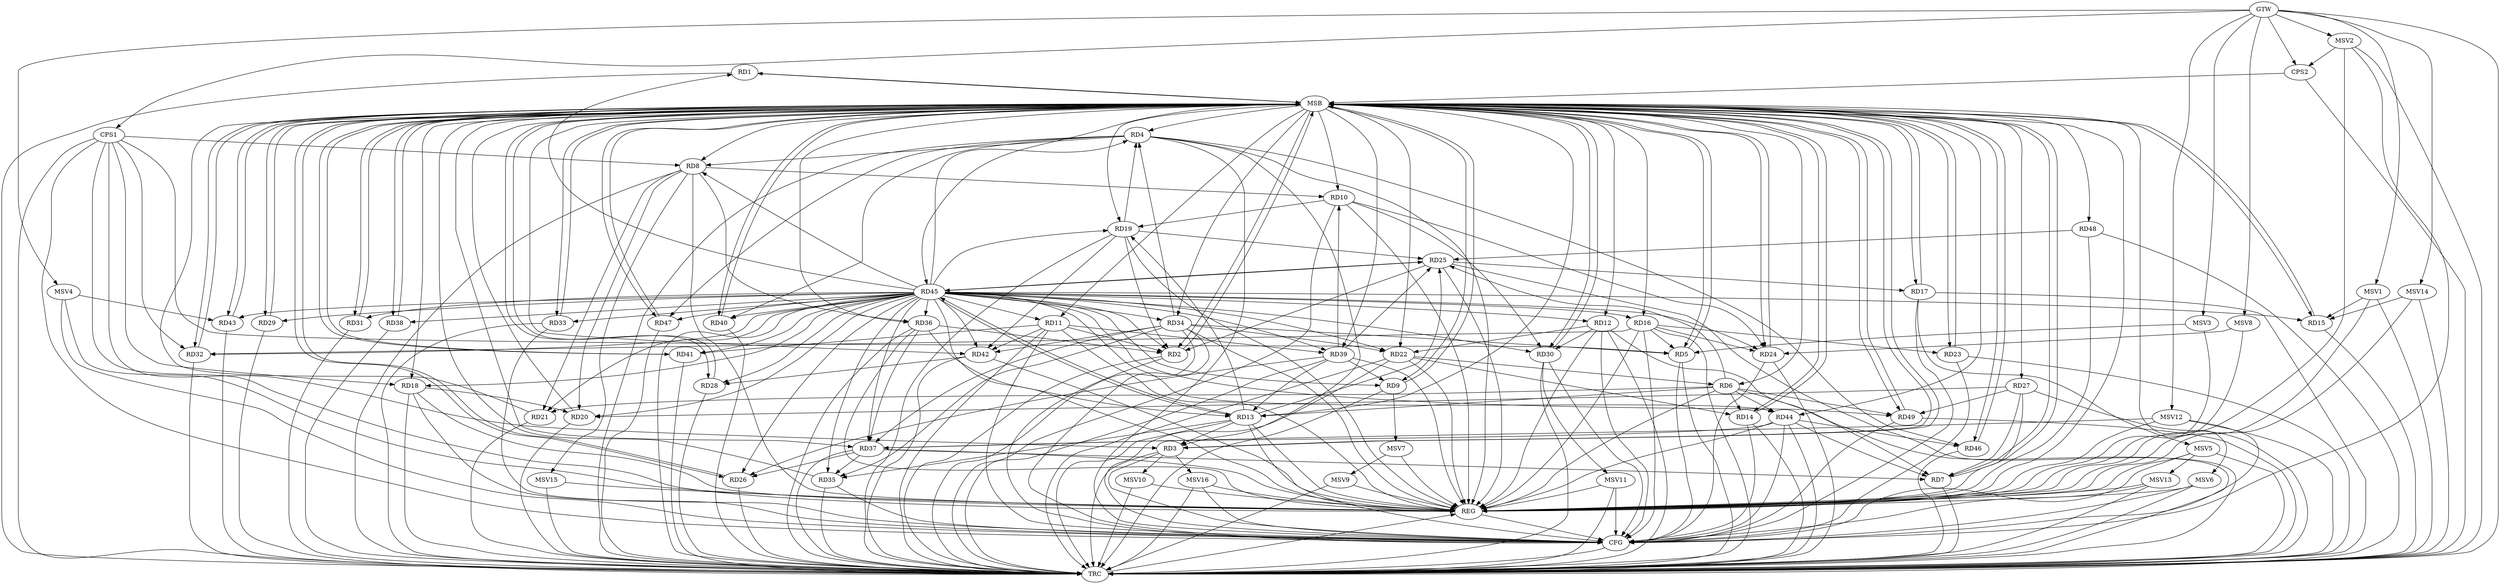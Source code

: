 strict digraph G {
  RD1 [ label="RD1" ];
  RD2 [ label="RD2" ];
  RD3 [ label="RD3" ];
  RD4 [ label="RD4" ];
  RD5 [ label="RD5" ];
  RD6 [ label="RD6" ];
  RD7 [ label="RD7" ];
  RD8 [ label="RD8" ];
  RD9 [ label="RD9" ];
  RD10 [ label="RD10" ];
  RD11 [ label="RD11" ];
  RD12 [ label="RD12" ];
  RD13 [ label="RD13" ];
  RD14 [ label="RD14" ];
  RD15 [ label="RD15" ];
  RD16 [ label="RD16" ];
  RD17 [ label="RD17" ];
  RD18 [ label="RD18" ];
  RD19 [ label="RD19" ];
  RD20 [ label="RD20" ];
  RD21 [ label="RD21" ];
  RD22 [ label="RD22" ];
  RD23 [ label="RD23" ];
  RD24 [ label="RD24" ];
  RD25 [ label="RD25" ];
  RD26 [ label="RD26" ];
  RD27 [ label="RD27" ];
  RD28 [ label="RD28" ];
  RD29 [ label="RD29" ];
  RD30 [ label="RD30" ];
  RD31 [ label="RD31" ];
  RD32 [ label="RD32" ];
  RD33 [ label="RD33" ];
  RD34 [ label="RD34" ];
  RD35 [ label="RD35" ];
  RD36 [ label="RD36" ];
  RD37 [ label="RD37" ];
  RD38 [ label="RD38" ];
  RD39 [ label="RD39" ];
  RD40 [ label="RD40" ];
  RD41 [ label="RD41" ];
  RD42 [ label="RD42" ];
  RD43 [ label="RD43" ];
  RD44 [ label="RD44" ];
  RD45 [ label="RD45" ];
  RD46 [ label="RD46" ];
  RD47 [ label="RD47" ];
  RD48 [ label="RD48" ];
  RD49 [ label="RD49" ];
  CPS1 [ label="CPS1" ];
  CPS2 [ label="CPS2" ];
  GTW [ label="GTW" ];
  REG [ label="REG" ];
  MSB [ label="MSB" ];
  CFG [ label="CFG" ];
  TRC [ label="TRC" ];
  MSV1 [ label="MSV1" ];
  MSV2 [ label="MSV2" ];
  MSV3 [ label="MSV3" ];
  MSV4 [ label="MSV4" ];
  MSV5 [ label="MSV5" ];
  MSV6 [ label="MSV6" ];
  MSV7 [ label="MSV7" ];
  MSV8 [ label="MSV8" ];
  MSV9 [ label="MSV9" ];
  MSV10 [ label="MSV10" ];
  MSV11 [ label="MSV11" ];
  MSV12 [ label="MSV12" ];
  MSV13 [ label="MSV13" ];
  MSV14 [ label="MSV14" ];
  MSV15 [ label="MSV15" ];
  MSV16 [ label="MSV16" ];
  RD11 -> RD2;
  RD19 -> RD2;
  RD25 -> RD2;
  RD36 -> RD2;
  RD45 -> RD2;
  RD4 -> RD3;
  RD13 -> RD3;
  RD4 -> RD8;
  RD19 -> RD4;
  RD34 -> RD4;
  RD4 -> RD40;
  RD4 -> RD46;
  RD4 -> RD47;
  RD16 -> RD5;
  RD34 -> RD5;
  RD6 -> RD13;
  RD6 -> RD14;
  RD6 -> RD21;
  RD22 -> RD6;
  RD6 -> RD25;
  RD6 -> RD44;
  RD6 -> RD49;
  RD12 -> RD7;
  RD27 -> RD7;
  RD37 -> RD7;
  RD44 -> RD7;
  RD8 -> RD10;
  RD8 -> RD20;
  RD8 -> RD21;
  RD8 -> RD36;
  RD39 -> RD9;
  RD10 -> RD19;
  RD10 -> RD24;
  RD10 -> RD30;
  RD39 -> RD10;
  RD11 -> RD39;
  RD11 -> RD41;
  RD11 -> RD42;
  RD12 -> RD22;
  RD12 -> RD30;
  RD13 -> RD19;
  RD13 -> RD25;
  RD13 -> RD35;
  RD36 -> RD13;
  RD39 -> RD13;
  RD13 -> RD45;
  RD22 -> RD14;
  RD16 -> RD23;
  RD16 -> RD24;
  RD16 -> RD32;
  RD25 -> RD17;
  RD18 -> RD20;
  RD19 -> RD25;
  RD19 -> RD42;
  RD27 -> RD20;
  RD34 -> RD22;
  RD45 -> RD22;
  RD39 -> RD25;
  RD25 -> RD45;
  RD45 -> RD25;
  RD48 -> RD25;
  RD37 -> RD26;
  RD39 -> RD26;
  RD27 -> RD49;
  RD42 -> RD28;
  RD45 -> RD28;
  RD45 -> RD32;
  RD34 -> RD35;
  RD34 -> RD37;
  RD34 -> RD42;
  RD37 -> RD35;
  RD36 -> RD37;
  RD45 -> RD36;
  RD44 -> RD37;
  RD45 -> RD37;
  RD45 -> RD38;
  RD45 -> RD42;
  RD44 -> RD46;
  RD45 -> RD47;
  CPS1 -> RD8;
  CPS1 -> RD5;
  CPS1 -> RD32;
  CPS1 -> RD3;
  CPS1 -> RD18;
  GTW -> CPS1;
  GTW -> CPS2;
  RD4 -> REG;
  RD6 -> REG;
  RD8 -> REG;
  RD10 -> REG;
  RD11 -> REG;
  RD12 -> REG;
  RD13 -> REG;
  RD16 -> REG;
  RD18 -> REG;
  RD19 -> REG;
  RD22 -> REG;
  RD25 -> REG;
  RD27 -> REG;
  RD34 -> REG;
  RD36 -> REG;
  RD37 -> REG;
  RD39 -> REG;
  RD42 -> REG;
  RD44 -> REG;
  RD45 -> REG;
  RD48 -> REG;
  CPS1 -> REG;
  RD1 -> MSB;
  MSB -> RD17;
  MSB -> RD38;
  MSB -> RD43;
  MSB -> REG;
  RD2 -> MSB;
  MSB -> RD1;
  MSB -> RD13;
  MSB -> RD14;
  MSB -> RD18;
  MSB -> RD19;
  MSB -> RD41;
  MSB -> RD46;
  RD3 -> MSB;
  MSB -> RD9;
  MSB -> RD28;
  MSB -> RD39;
  RD5 -> MSB;
  MSB -> RD12;
  MSB -> RD34;
  MSB -> RD40;
  MSB -> RD44;
  RD7 -> MSB;
  MSB -> RD31;
  MSB -> RD37;
  RD9 -> MSB;
  RD14 -> MSB;
  MSB -> RD6;
  MSB -> RD11;
  MSB -> RD15;
  MSB -> RD23;
  RD15 -> MSB;
  MSB -> RD4;
  MSB -> RD27;
  MSB -> RD32;
  RD17 -> MSB;
  MSB -> RD8;
  MSB -> RD33;
  MSB -> RD45;
  RD20 -> MSB;
  MSB -> RD22;
  RD21 -> MSB;
  MSB -> RD2;
  MSB -> RD29;
  RD23 -> MSB;
  RD24 -> MSB;
  RD26 -> MSB;
  MSB -> RD3;
  MSB -> RD7;
  MSB -> RD49;
  RD28 -> MSB;
  MSB -> RD10;
  MSB -> RD24;
  MSB -> RD30;
  MSB -> RD47;
  RD29 -> MSB;
  MSB -> RD36;
  RD30 -> MSB;
  RD31 -> MSB;
  RD32 -> MSB;
  RD33 -> MSB;
  RD35 -> MSB;
  MSB -> RD26;
  MSB -> RD42;
  RD38 -> MSB;
  RD40 -> MSB;
  MSB -> RD5;
  MSB -> RD16;
  RD41 -> MSB;
  RD43 -> MSB;
  RD46 -> MSB;
  MSB -> RD48;
  RD47 -> MSB;
  RD49 -> MSB;
  CPS2 -> MSB;
  RD24 -> CFG;
  RD11 -> CFG;
  RD49 -> CFG;
  RD44 -> CFG;
  RD30 -> CFG;
  CPS1 -> CFG;
  RD12 -> CFG;
  RD2 -> CFG;
  RD18 -> CFG;
  RD5 -> CFG;
  RD16 -> CFG;
  RD4 -> CFG;
  RD34 -> CFG;
  RD23 -> CFG;
  RD13 -> CFG;
  RD35 -> CFG;
  RD3 -> CFG;
  RD33 -> CFG;
  RD17 -> CFG;
  RD14 -> CFG;
  RD22 -> CFG;
  REG -> CFG;
  RD1 -> TRC;
  RD2 -> TRC;
  RD3 -> TRC;
  RD4 -> TRC;
  RD5 -> TRC;
  RD6 -> TRC;
  RD7 -> TRC;
  RD8 -> TRC;
  RD9 -> TRC;
  RD10 -> TRC;
  RD11 -> TRC;
  RD12 -> TRC;
  RD13 -> TRC;
  RD14 -> TRC;
  RD15 -> TRC;
  RD16 -> TRC;
  RD17 -> TRC;
  RD18 -> TRC;
  RD19 -> TRC;
  RD20 -> TRC;
  RD21 -> TRC;
  RD22 -> TRC;
  RD23 -> TRC;
  RD24 -> TRC;
  RD25 -> TRC;
  RD26 -> TRC;
  RD27 -> TRC;
  RD28 -> TRC;
  RD29 -> TRC;
  RD30 -> TRC;
  RD31 -> TRC;
  RD32 -> TRC;
  RD33 -> TRC;
  RD34 -> TRC;
  RD35 -> TRC;
  RD36 -> TRC;
  RD37 -> TRC;
  RD38 -> TRC;
  RD39 -> TRC;
  RD40 -> TRC;
  RD41 -> TRC;
  RD42 -> TRC;
  RD43 -> TRC;
  RD44 -> TRC;
  RD45 -> TRC;
  RD46 -> TRC;
  RD47 -> TRC;
  RD48 -> TRC;
  RD49 -> TRC;
  CPS1 -> TRC;
  CPS2 -> TRC;
  GTW -> TRC;
  CFG -> TRC;
  TRC -> REG;
  RD45 -> RD49;
  RD45 -> RD40;
  RD45 -> RD9;
  RD45 -> RD18;
  RD45 -> RD30;
  RD45 -> RD20;
  RD45 -> RD31;
  RD45 -> RD29;
  RD45 -> RD24;
  RD45 -> RD4;
  RD45 -> RD8;
  RD45 -> RD41;
  RD45 -> RD44;
  RD45 -> RD35;
  RD45 -> RD1;
  RD45 -> RD34;
  RD45 -> RD12;
  RD45 -> RD16;
  RD45 -> RD43;
  RD45 -> RD39;
  RD45 -> RD13;
  RD45 -> RD19;
  RD45 -> RD21;
  RD45 -> RD26;
  RD45 -> RD15;
  RD45 -> RD11;
  RD45 -> RD33;
  MSV1 -> RD15;
  GTW -> MSV1;
  MSV1 -> REG;
  MSV1 -> TRC;
  MSV2 -> CPS2;
  GTW -> MSV2;
  MSV2 -> REG;
  MSV2 -> TRC;
  MSV2 -> CFG;
  MSV3 -> RD5;
  GTW -> MSV3;
  MSV3 -> REG;
  MSV4 -> RD43;
  GTW -> MSV4;
  MSV4 -> REG;
  MSV4 -> CFG;
  RD17 -> MSV5;
  MSV5 -> REG;
  MSV5 -> TRC;
  MSV5 -> CFG;
  MSB -> MSV6;
  MSV6 -> REG;
  MSV6 -> TRC;
  MSV6 -> CFG;
  RD9 -> MSV7;
  MSV7 -> REG;
  MSV8 -> RD24;
  GTW -> MSV8;
  MSV8 -> REG;
  MSV7 -> MSV9;
  MSV9 -> REG;
  MSV9 -> TRC;
  RD3 -> MSV10;
  MSV10 -> REG;
  MSV10 -> TRC;
  RD30 -> MSV11;
  MSV11 -> REG;
  MSV11 -> TRC;
  MSV11 -> CFG;
  MSV12 -> RD37;
  GTW -> MSV12;
  MSV12 -> REG;
  MSV12 -> TRC;
  MSV12 -> CFG;
  MSV5 -> MSV13;
  MSV13 -> REG;
  MSV13 -> TRC;
  MSV13 -> CFG;
  MSV14 -> RD15;
  GTW -> MSV14;
  MSV14 -> REG;
  MSV14 -> TRC;
  RD8 -> MSV15;
  MSV15 -> REG;
  MSV15 -> TRC;
  RD3 -> MSV16;
  MSV16 -> REG;
  MSV16 -> TRC;
  MSV16 -> CFG;
}
